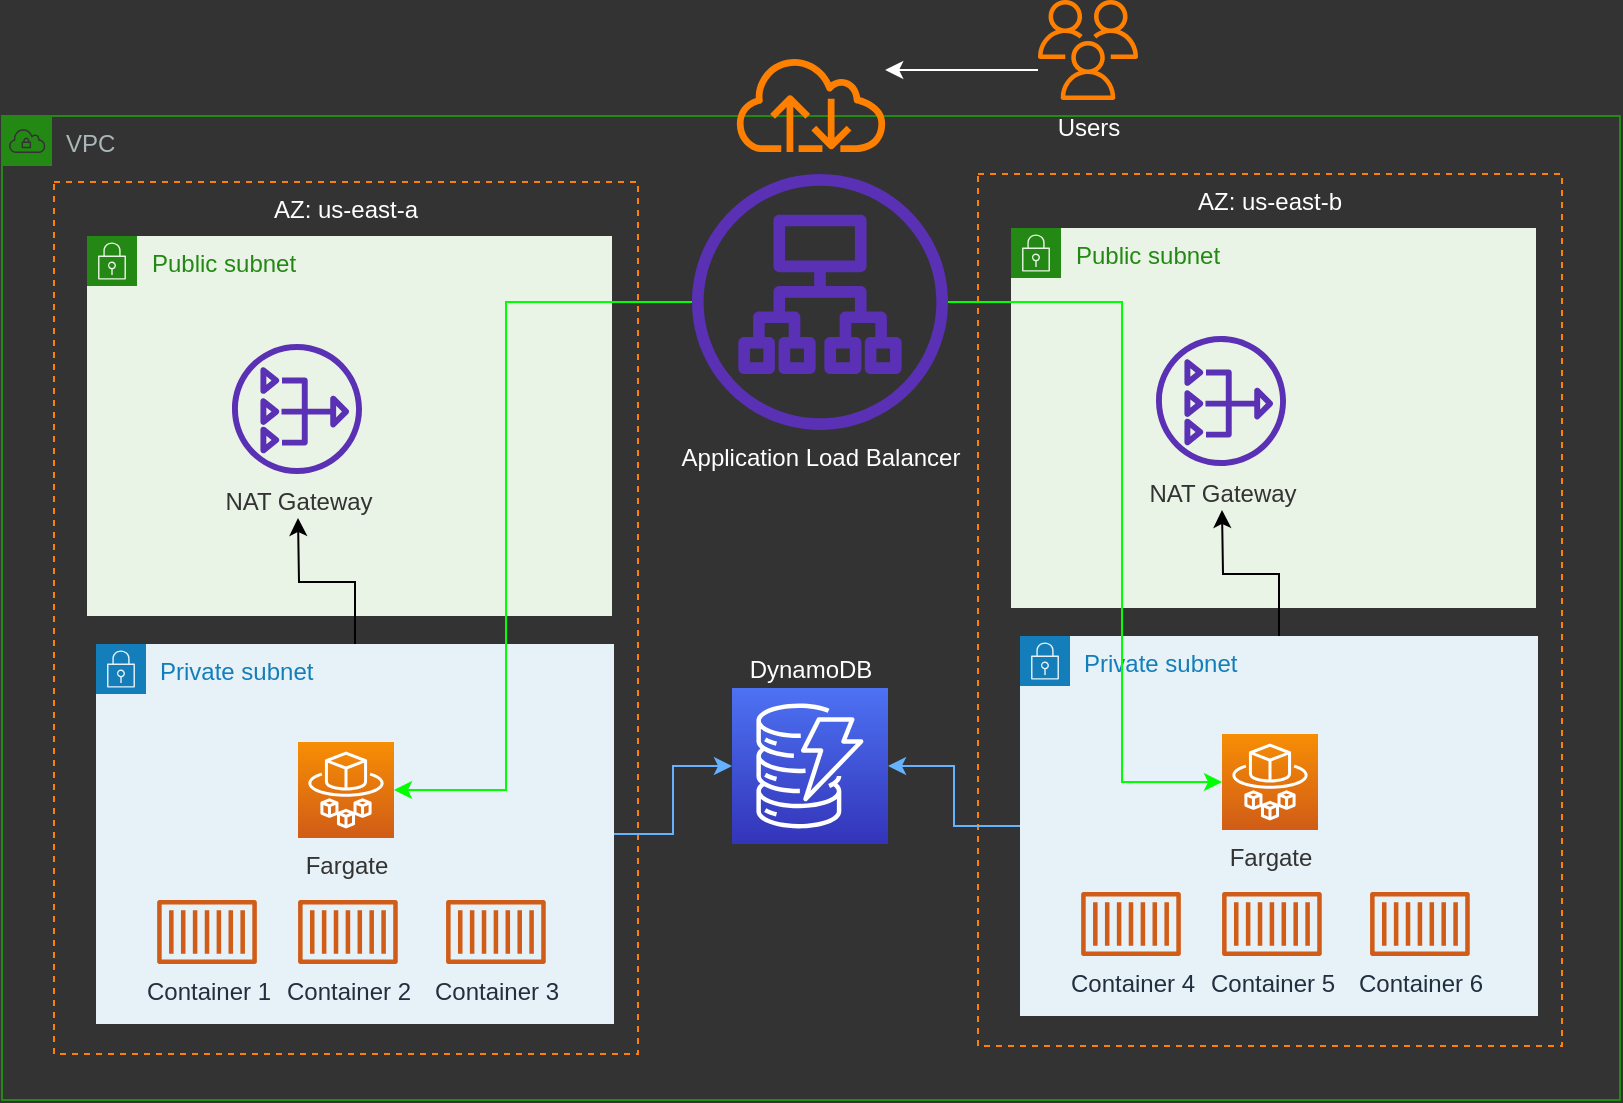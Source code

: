 <mxfile version="12.4.8" type="device"><diagram id="qBq3J4sTWAtfDqoiA1F6" name="Page-1"><mxGraphModel dx="1009" dy="748" grid="0" gridSize="10" guides="1" tooltips="1" connect="1" arrows="1" fold="1" page="1" pageScale="1" pageWidth="1100" pageHeight="850" background="#333333" math="0" shadow="0"><root><mxCell id="0"/><mxCell id="1" parent="0"/><mxCell id="Shpo_2dUatcF6qXOD6au-21" value="VPC" style="points=[[0,0],[0.25,0],[0.5,0],[0.75,0],[1,0],[1,0.25],[1,0.5],[1,0.75],[1,1],[0.75,1],[0.5,1],[0.25,1],[0,1],[0,0.75],[0,0.5],[0,0.25]];outlineConnect=0;gradientColor=none;html=1;whiteSpace=wrap;fontSize=12;fontStyle=0;shape=mxgraph.aws4.group;grIcon=mxgraph.aws4.group_vpc;strokeColor=#248814;fillColor=none;verticalAlign=top;align=left;spacingLeft=30;fontColor=#AAB7B8;dashed=0;" vertex="1" parent="1"><mxGeometry x="103" y="75" width="809" height="492" as="geometry"/></mxCell><mxCell id="Shpo_2dUatcF6qXOD6au-12" value="AZ: us-east-a" style="fillColor=none;strokeColor=#ff8000;dashed=1;verticalAlign=top;fontStyle=0;fontColor=#ffffff;" vertex="1" parent="1"><mxGeometry x="129" y="108" width="292" height="436" as="geometry"/></mxCell><mxCell id="Shpo_2dUatcF6qXOD6au-26" value="Public subnet" style="points=[[0,0],[0.25,0],[0.5,0],[0.75,0],[1,0],[1,0.25],[1,0.5],[1,0.75],[1,1],[0.75,1],[0.5,1],[0.25,1],[0,1],[0,0.75],[0,0.5],[0,0.25]];outlineConnect=0;gradientColor=none;html=1;whiteSpace=wrap;fontSize=12;fontStyle=0;shape=mxgraph.aws4.group;grIcon=mxgraph.aws4.group_security_group;grStroke=0;strokeColor=#248814;fillColor=#E9F3E6;verticalAlign=top;align=left;spacingLeft=30;fontColor=#248814;dashed=0;" vertex="1" parent="1"><mxGeometry x="145.5" y="135" width="262.5" height="190" as="geometry"/></mxCell><mxCell id="Shpo_2dUatcF6qXOD6au-8" value="Application Load Balancer" style="outlineConnect=0;fontColor=#ffffff;gradientColor=none;fillColor=#5A30B5;strokeColor=none;dashed=0;verticalLabelPosition=bottom;verticalAlign=top;align=center;html=1;fontSize=12;fontStyle=0;aspect=fixed;pointerEvents=1;shape=mxgraph.aws4.application_load_balancer;" vertex="1" parent="1"><mxGeometry x="448" y="104" width="128" height="128" as="geometry"/></mxCell><mxCell id="Shpo_2dUatcF6qXOD6au-9" value="&lt;font color=&quot;#333333&quot;&gt;NAT Gateway&lt;/font&gt;" style="outlineConnect=0;fontColor=#ffffff;gradientColor=none;fillColor=#5A30B5;strokeColor=none;dashed=0;verticalLabelPosition=bottom;verticalAlign=top;align=center;html=1;fontSize=12;fontStyle=0;aspect=fixed;pointerEvents=1;shape=mxgraph.aws4.nat_gateway;labelPosition=center;" vertex="1" parent="1"><mxGeometry x="218" y="189" width="65" height="65" as="geometry"/></mxCell><mxCell id="Shpo_2dUatcF6qXOD6au-27" value="" style="group" vertex="1" connectable="0" parent="1"><mxGeometry x="150" y="339" width="259" height="190" as="geometry"/></mxCell><mxCell id="Shpo_2dUatcF6qXOD6au-22" value="Private subnet" style="points=[[0,0],[0.25,0],[0.5,0],[0.75,0],[1,0],[1,0.25],[1,0.5],[1,0.75],[1,1],[0.75,1],[0.5,1],[0.25,1],[0,1],[0,0.75],[0,0.5],[0,0.25]];outlineConnect=0;gradientColor=none;html=1;whiteSpace=wrap;fontSize=12;fontStyle=0;shape=mxgraph.aws4.group;grIcon=mxgraph.aws4.group_security_group;grStroke=0;strokeColor=#147EBA;fillColor=#E6F2F8;verticalAlign=top;align=left;spacingLeft=30;fontColor=#147EBA;dashed=0;" vertex="1" parent="Shpo_2dUatcF6qXOD6au-27"><mxGeometry width="259" height="190" as="geometry"/></mxCell><mxCell id="Shpo_2dUatcF6qXOD6au-13" value="Fargate" style="outlineConnect=0;fontColor=#333333;gradientColor=#F78E04;gradientDirection=north;fillColor=#D05C17;strokeColor=#ffffff;dashed=0;verticalLabelPosition=bottom;verticalAlign=top;align=center;html=1;fontSize=12;fontStyle=0;aspect=fixed;shape=mxgraph.aws4.resourceIcon;resIcon=mxgraph.aws4.fargate;" vertex="1" parent="Shpo_2dUatcF6qXOD6au-27"><mxGeometry x="101.0" y="49" width="48" height="48" as="geometry"/></mxCell><mxCell id="Shpo_2dUatcF6qXOD6au-17" value="Container 1" style="outlineConnect=0;fontColor=#232F3E;gradientColor=none;fillColor=#D05C17;strokeColor=none;dashed=0;verticalLabelPosition=bottom;verticalAlign=top;align=center;html=1;fontSize=12;fontStyle=0;aspect=fixed;pointerEvents=1;shape=mxgraph.aws4.container_1;" vertex="1" parent="Shpo_2dUatcF6qXOD6au-27"><mxGeometry x="30.54" y="128" width="49.92" height="32" as="geometry"/></mxCell><mxCell id="Shpo_2dUatcF6qXOD6au-24" value="Container 2&lt;span style=&quot;color: rgba(0 , 0 , 0 , 0) ; font-family: monospace ; font-size: 0px&quot;&gt;%3CmxGraphModel%3E%3Croot%3E%3CmxCell%20id%3D%220%22%2F%3E%3CmxCell%20id%3D%221%22%20parent%3D%220%22%2F%3E%3CmxCell%20id%3D%222%22%20value%3D%22Container%201%22%20style%3D%22outlineConnect%3D0%3BfontColor%3D%23232F3E%3BgradientColor%3Dnone%3BfillColor%3D%23D05C17%3BstrokeColor%3Dnone%3Bdashed%3D0%3BverticalLabelPosition%3Dbottom%3BverticalAlign%3Dtop%3Balign%3Dcenter%3Bhtml%3D1%3BfontSize%3D12%3BfontStyle%3D0%3Baspect%3Dfixed%3BpointerEvents%3D1%3Bshape%3Dmxgraph.aws4.container_1%3B%22%20vertex%3D%221%22%20parent%3D%221%22%3E%3CmxGeometry%20x%3D%22180.54%22%20y%3D%22517%22%20width%3D%2249.92%22%20height%3D%2232%22%20as%3D%22geometry%22%2F%3E%3C%2FmxCell%3E%3C%2Froot%3E%3C%2FmxGraphModel%3E&lt;/span&gt;" style="outlineConnect=0;fontColor=#232F3E;gradientColor=none;fillColor=#D05C17;strokeColor=none;dashed=0;verticalLabelPosition=bottom;verticalAlign=top;align=center;html=1;fontSize=12;fontStyle=0;aspect=fixed;pointerEvents=1;shape=mxgraph.aws4.container_1;" vertex="1" parent="Shpo_2dUatcF6qXOD6au-27"><mxGeometry x="101" y="128" width="49.92" height="32" as="geometry"/></mxCell><mxCell id="Shpo_2dUatcF6qXOD6au-25" value="Container 3" style="outlineConnect=0;fontColor=#232F3E;gradientColor=none;fillColor=#D05C17;strokeColor=none;dashed=0;verticalLabelPosition=bottom;verticalAlign=top;align=center;html=1;fontSize=12;fontStyle=0;aspect=fixed;pointerEvents=1;shape=mxgraph.aws4.container_1;" vertex="1" parent="Shpo_2dUatcF6qXOD6au-27"><mxGeometry x="175" y="128" width="49.92" height="32" as="geometry"/></mxCell><mxCell id="Shpo_2dUatcF6qXOD6au-29" style="edgeStyle=orthogonalEdgeStyle;rounded=0;orthogonalLoop=1;jettySize=auto;html=1;exitX=0.5;exitY=0;exitDx=0;exitDy=0;fontColor=#333333;" edge="1" parent="1" source="Shpo_2dUatcF6qXOD6au-22"><mxGeometry relative="1" as="geometry"><mxPoint x="251" y="276" as="targetPoint"/></mxGeometry></mxCell><mxCell id="Shpo_2dUatcF6qXOD6au-31" value="AZ: us-east-b" style="fillColor=none;strokeColor=#ff8000;dashed=1;verticalAlign=top;fontStyle=0;fontColor=#ffffff;" vertex="1" parent="1"><mxGeometry x="591" y="104" width="292" height="436" as="geometry"/></mxCell><mxCell id="Shpo_2dUatcF6qXOD6au-32" value="Public subnet" style="points=[[0,0],[0.25,0],[0.5,0],[0.75,0],[1,0],[1,0.25],[1,0.5],[1,0.75],[1,1],[0.75,1],[0.5,1],[0.25,1],[0,1],[0,0.75],[0,0.5],[0,0.25]];outlineConnect=0;gradientColor=none;html=1;whiteSpace=wrap;fontSize=12;fontStyle=0;shape=mxgraph.aws4.group;grIcon=mxgraph.aws4.group_security_group;grStroke=0;strokeColor=#248814;fillColor=#E9F3E6;verticalAlign=top;align=left;spacingLeft=30;fontColor=#248814;dashed=0;" vertex="1" parent="1"><mxGeometry x="607.5" y="131" width="262.5" height="190" as="geometry"/></mxCell><mxCell id="Shpo_2dUatcF6qXOD6au-33" value="&lt;font color=&quot;#333333&quot;&gt;NAT Gateway&lt;/font&gt;" style="outlineConnect=0;fontColor=#ffffff;gradientColor=none;fillColor=#5A30B5;strokeColor=none;dashed=0;verticalLabelPosition=bottom;verticalAlign=top;align=center;html=1;fontSize=12;fontStyle=0;aspect=fixed;pointerEvents=1;shape=mxgraph.aws4.nat_gateway;labelPosition=center;" vertex="1" parent="1"><mxGeometry x="680" y="185" width="65" height="65" as="geometry"/></mxCell><mxCell id="Shpo_2dUatcF6qXOD6au-34" value="" style="group" vertex="1" connectable="0" parent="1"><mxGeometry x="612" y="335" width="259" height="190" as="geometry"/></mxCell><mxCell id="Shpo_2dUatcF6qXOD6au-35" value="Private subnet" style="points=[[0,0],[0.25,0],[0.5,0],[0.75,0],[1,0],[1,0.25],[1,0.5],[1,0.75],[1,1],[0.75,1],[0.5,1],[0.25,1],[0,1],[0,0.75],[0,0.5],[0,0.25]];outlineConnect=0;gradientColor=none;html=1;whiteSpace=wrap;fontSize=12;fontStyle=0;shape=mxgraph.aws4.group;grIcon=mxgraph.aws4.group_security_group;grStroke=0;strokeColor=#147EBA;fillColor=#E6F2F8;verticalAlign=top;align=left;spacingLeft=30;fontColor=#147EBA;dashed=0;" vertex="1" parent="Shpo_2dUatcF6qXOD6au-34"><mxGeometry width="259" height="190" as="geometry"/></mxCell><mxCell id="Shpo_2dUatcF6qXOD6au-36" value="Fargate" style="outlineConnect=0;fontColor=#333333;gradientColor=#F78E04;gradientDirection=north;fillColor=#D05C17;strokeColor=#ffffff;dashed=0;verticalLabelPosition=bottom;verticalAlign=top;align=center;html=1;fontSize=12;fontStyle=0;aspect=fixed;shape=mxgraph.aws4.resourceIcon;resIcon=mxgraph.aws4.fargate;" vertex="1" parent="Shpo_2dUatcF6qXOD6au-34"><mxGeometry x="101.0" y="49" width="48" height="48" as="geometry"/></mxCell><mxCell id="Shpo_2dUatcF6qXOD6au-37" value="Container 4" style="outlineConnect=0;fontColor=#232F3E;gradientColor=none;fillColor=#D05C17;strokeColor=none;dashed=0;verticalLabelPosition=bottom;verticalAlign=top;align=center;html=1;fontSize=12;fontStyle=0;aspect=fixed;pointerEvents=1;shape=mxgraph.aws4.container_1;" vertex="1" parent="Shpo_2dUatcF6qXOD6au-34"><mxGeometry x="30.54" y="128" width="49.92" height="32" as="geometry"/></mxCell><mxCell id="Shpo_2dUatcF6qXOD6au-38" value="Container 5&lt;span style=&quot;color: rgba(0 , 0 , 0 , 0) ; font-family: monospace ; font-size: 0px&quot;&gt;%3CmxGraphModel%3E%3Croot%3E%3CmxCell%20id%3D%220%22%2F%3E%3CmxCell%20id%3D%221%22%20parent%3D%220%22%2F%3E%3CmxCell%20id%3D%222%22%20value%3D%22Container%201%22%20style%3D%22outlineConnect%3D0%3BfontColor%3D%23232F3E%3BgradientColor%3Dnone%3BfillColor%3D%23D05C17%3BstrokeColor%3Dnone%3Bdashed%3D0%3BverticalLabelPosition%3Dbottom%3BverticalAlign%3Dtop%3Balign%3Dcenter%3Bhtml%3D1%3BfontSize%3D12%3BfontStyle%3D0%3Baspect%3Dfixed%3BpointerEvents%3D1%3Bshape%3Dmxgraph.aws4.container_1%3B%22%20vertex%3D%221%22%20parent%3D%221%22%3E%3CmxGeometry%20x%3D%22180.54%22%20y%3D%22517%22%20width%3D%2249.92%22%20height%3D%2232%22%20as%3D%22geometry%22%2F%3E%3C%2FmxCell%3E%3C%2Froot%3E%3C%2FmxGraphModel%3E&lt;/span&gt;" style="outlineConnect=0;fontColor=#232F3E;gradientColor=none;fillColor=#D05C17;strokeColor=none;dashed=0;verticalLabelPosition=bottom;verticalAlign=top;align=center;html=1;fontSize=12;fontStyle=0;aspect=fixed;pointerEvents=1;shape=mxgraph.aws4.container_1;" vertex="1" parent="Shpo_2dUatcF6qXOD6au-34"><mxGeometry x="101" y="128" width="49.92" height="32" as="geometry"/></mxCell><mxCell id="Shpo_2dUatcF6qXOD6au-39" value="Container 6" style="outlineConnect=0;fontColor=#232F3E;gradientColor=none;fillColor=#D05C17;strokeColor=none;dashed=0;verticalLabelPosition=bottom;verticalAlign=top;align=center;html=1;fontSize=12;fontStyle=0;aspect=fixed;pointerEvents=1;shape=mxgraph.aws4.container_1;" vertex="1" parent="Shpo_2dUatcF6qXOD6au-34"><mxGeometry x="175" y="128" width="49.92" height="32" as="geometry"/></mxCell><mxCell id="Shpo_2dUatcF6qXOD6au-40" style="edgeStyle=orthogonalEdgeStyle;rounded=0;orthogonalLoop=1;jettySize=auto;html=1;exitX=0.5;exitY=0;exitDx=0;exitDy=0;fontColor=#333333;" edge="1" parent="1" source="Shpo_2dUatcF6qXOD6au-35"><mxGeometry relative="1" as="geometry"><mxPoint x="713" y="272" as="targetPoint"/></mxGeometry></mxCell><mxCell id="Shpo_2dUatcF6qXOD6au-43" style="edgeStyle=orthogonalEdgeStyle;rounded=0;orthogonalLoop=1;jettySize=auto;html=1;strokeColor=#00ff00;fontColor=#333333;" edge="1" parent="1" source="Shpo_2dUatcF6qXOD6au-8" target="Shpo_2dUatcF6qXOD6au-36"><mxGeometry relative="1" as="geometry"><Array as="points"><mxPoint x="663" y="168"/><mxPoint x="663" y="408"/></Array></mxGeometry></mxCell><mxCell id="Shpo_2dUatcF6qXOD6au-44" value="DynamoDB" style="outlineConnect=0;fontColor=#ffffff;gradientColor=#4D72F3;gradientDirection=north;fillColor=#3334B9;strokeColor=#ffffff;dashed=0;verticalLabelPosition=top;verticalAlign=bottom;align=center;html=1;fontSize=12;fontStyle=0;aspect=fixed;shape=mxgraph.aws4.resourceIcon;resIcon=mxgraph.aws4.dynamodb;labelPosition=center;" vertex="1" parent="1"><mxGeometry x="468" y="361" width="78" height="78" as="geometry"/></mxCell><mxCell id="Shpo_2dUatcF6qXOD6au-52" style="edgeStyle=orthogonalEdgeStyle;rounded=0;orthogonalLoop=1;jettySize=auto;html=1;exitX=1;exitY=0.5;exitDx=0;exitDy=0;strokeColor=#66b2ff;fontColor=#ffffff;" edge="1" parent="1" source="Shpo_2dUatcF6qXOD6au-22" target="Shpo_2dUatcF6qXOD6au-44"><mxGeometry relative="1" as="geometry"/></mxCell><mxCell id="Shpo_2dUatcF6qXOD6au-53" style="edgeStyle=orthogonalEdgeStyle;rounded=0;orthogonalLoop=1;jettySize=auto;html=1;exitX=0;exitY=0.5;exitDx=0;exitDy=0;strokeColor=#66b2ff;fontColor=#ffffff;" edge="1" parent="1" source="Shpo_2dUatcF6qXOD6au-35" target="Shpo_2dUatcF6qXOD6au-44"><mxGeometry relative="1" as="geometry"/></mxCell><mxCell id="Shpo_2dUatcF6qXOD6au-55" style="edgeStyle=orthogonalEdgeStyle;rounded=0;orthogonalLoop=1;jettySize=auto;html=1;strokeColor=#00ff00;fontColor=#ffffff;" edge="1" parent="1" source="Shpo_2dUatcF6qXOD6au-8" target="Shpo_2dUatcF6qXOD6au-13"><mxGeometry relative="1" as="geometry"><Array as="points"><mxPoint x="355" y="168"/><mxPoint x="355" y="412"/></Array></mxGeometry></mxCell><mxCell id="Shpo_2dUatcF6qXOD6au-57" value="" style="outlineConnect=0;fontColor=#232F3E;gradientColor=none;fillColor=#ff8000;strokeColor=none;dashed=0;verticalLabelPosition=bottom;verticalAlign=top;align=center;html=1;fontSize=12;fontStyle=0;aspect=fixed;pointerEvents=1;shape=mxgraph.aws4.internet;" vertex="1" parent="1"><mxGeometry x="468.5" y="45" width="78" height="48" as="geometry"/></mxCell><mxCell id="Shpo_2dUatcF6qXOD6au-59" style="edgeStyle=orthogonalEdgeStyle;rounded=0;orthogonalLoop=1;jettySize=auto;html=1;strokeColor=#ffffff;fontColor=#ffffff;" edge="1" parent="1" source="Shpo_2dUatcF6qXOD6au-58" target="Shpo_2dUatcF6qXOD6au-57"><mxGeometry relative="1" as="geometry"><Array as="points"><mxPoint x="578" y="52"/><mxPoint x="578" y="52"/></Array></mxGeometry></mxCell><mxCell id="Shpo_2dUatcF6qXOD6au-58" value="Users" style="outlineConnect=0;fontColor=#ffffff;gradientColor=none;fillColor=#ff8000;strokeColor=none;dashed=0;verticalLabelPosition=bottom;verticalAlign=top;align=center;html=1;fontSize=12;fontStyle=0;aspect=fixed;pointerEvents=1;shape=mxgraph.aws4.users;" vertex="1" parent="1"><mxGeometry x="621" y="17" width="50" height="50" as="geometry"/></mxCell></root></mxGraphModel></diagram></mxfile>
